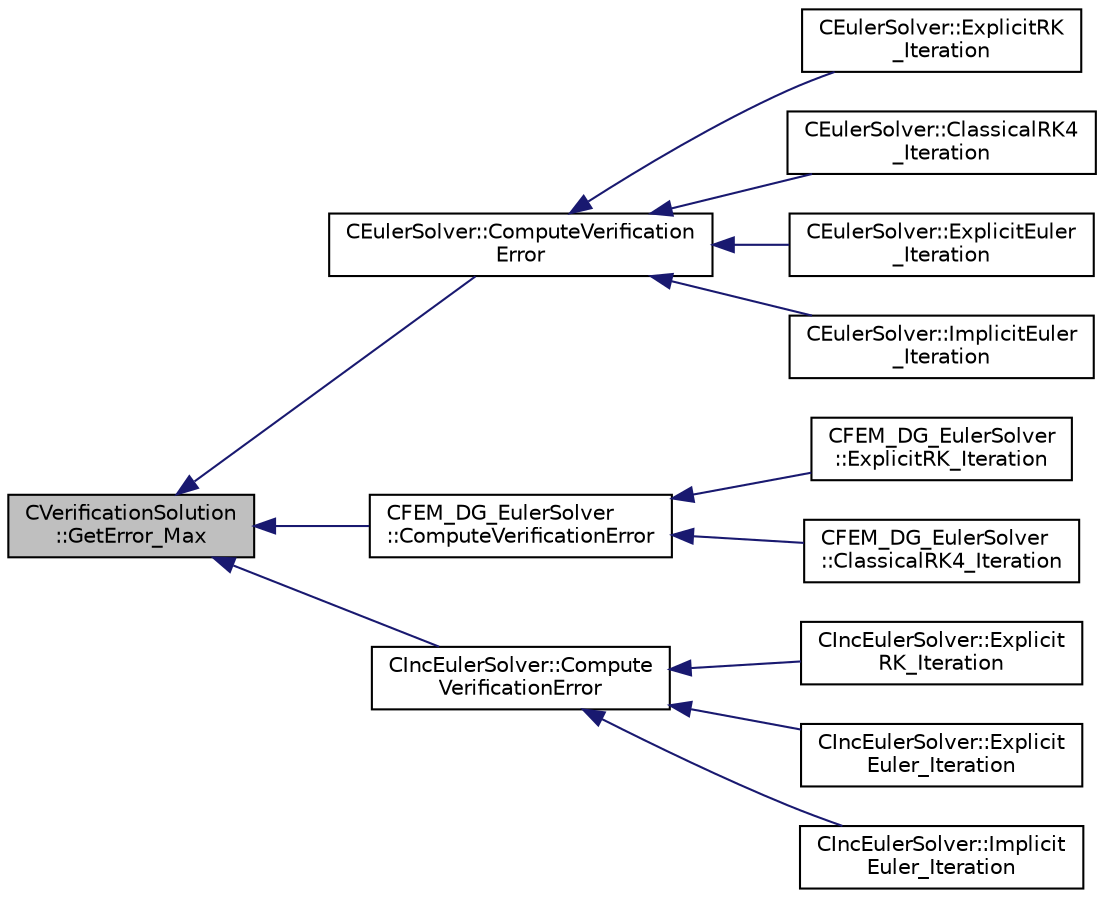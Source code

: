 digraph "CVerificationSolution::GetError_Max"
{
  edge [fontname="Helvetica",fontsize="10",labelfontname="Helvetica",labelfontsize="10"];
  node [fontname="Helvetica",fontsize="10",shape=record];
  rankdir="LR";
  Node65 [label="CVerificationSolution\l::GetError_Max",height=0.2,width=0.4,color="black", fillcolor="grey75", style="filled", fontcolor="black"];
  Node65 -> Node66 [dir="back",color="midnightblue",fontsize="10",style="solid",fontname="Helvetica"];
  Node66 [label="CEulerSolver::ComputeVerification\lError",height=0.2,width=0.4,color="black", fillcolor="white", style="filled",URL="$class_c_euler_solver.html#a37498604753b1606c70ff04dddb707b3",tooltip="Compute the global error measures (L2, Linf) for verification cases. "];
  Node66 -> Node67 [dir="back",color="midnightblue",fontsize="10",style="solid",fontname="Helvetica"];
  Node67 [label="CEulerSolver::ExplicitRK\l_Iteration",height=0.2,width=0.4,color="black", fillcolor="white", style="filled",URL="$class_c_euler_solver.html#ac3d1b3a1fee6613906b56a9698bfe680",tooltip="Update the solution using a Runge-Kutta scheme. "];
  Node66 -> Node68 [dir="back",color="midnightblue",fontsize="10",style="solid",fontname="Helvetica"];
  Node68 [label="CEulerSolver::ClassicalRK4\l_Iteration",height=0.2,width=0.4,color="black", fillcolor="white", style="filled",URL="$class_c_euler_solver.html#ad87a9109a645f0ea9e38336d2a6bf196",tooltip="Update the solution using the classical fourth-order Runge-Kutta scheme. "];
  Node66 -> Node69 [dir="back",color="midnightblue",fontsize="10",style="solid",fontname="Helvetica"];
  Node69 [label="CEulerSolver::ExplicitEuler\l_Iteration",height=0.2,width=0.4,color="black", fillcolor="white", style="filled",URL="$class_c_euler_solver.html#a1f798a3f88873d6d634b90f8816eccde",tooltip="Update the solution using the explicit Euler scheme. "];
  Node66 -> Node70 [dir="back",color="midnightblue",fontsize="10",style="solid",fontname="Helvetica"];
  Node70 [label="CEulerSolver::ImplicitEuler\l_Iteration",height=0.2,width=0.4,color="black", fillcolor="white", style="filled",URL="$class_c_euler_solver.html#a4e8277fc44dc97c8d73fbe3347204372",tooltip="Update the solution using an implicit Euler scheme. "];
  Node65 -> Node71 [dir="back",color="midnightblue",fontsize="10",style="solid",fontname="Helvetica"];
  Node71 [label="CFEM_DG_EulerSolver\l::ComputeVerificationError",height=0.2,width=0.4,color="black", fillcolor="white", style="filled",URL="$class_c_f_e_m___d_g___euler_solver.html#a2a94a8ade876c40822b65e81719d4331",tooltip="Compute the global error measures (L2, Linf) for verification cases. "];
  Node71 -> Node72 [dir="back",color="midnightblue",fontsize="10",style="solid",fontname="Helvetica"];
  Node72 [label="CFEM_DG_EulerSolver\l::ExplicitRK_Iteration",height=0.2,width=0.4,color="black", fillcolor="white", style="filled",URL="$class_c_f_e_m___d_g___euler_solver.html#a5f3702ec7e07a248211a10b94068af41",tooltip="Update the solution using a Runge-Kutta scheme. "];
  Node71 -> Node73 [dir="back",color="midnightblue",fontsize="10",style="solid",fontname="Helvetica"];
  Node73 [label="CFEM_DG_EulerSolver\l::ClassicalRK4_Iteration",height=0.2,width=0.4,color="black", fillcolor="white", style="filled",URL="$class_c_f_e_m___d_g___euler_solver.html#add195fe8af6532465c2b677c7a625b3e",tooltip="Update the solution using the classical fourth-order Runge-Kutta scheme. "];
  Node65 -> Node74 [dir="back",color="midnightblue",fontsize="10",style="solid",fontname="Helvetica"];
  Node74 [label="CIncEulerSolver::Compute\lVerificationError",height=0.2,width=0.4,color="black", fillcolor="white", style="filled",URL="$class_c_inc_euler_solver.html#abadd4cbdfd6257aedf667081237b232a",tooltip="Compute the global error measures (L2, Linf) for verification cases. "];
  Node74 -> Node75 [dir="back",color="midnightblue",fontsize="10",style="solid",fontname="Helvetica"];
  Node75 [label="CIncEulerSolver::Explicit\lRK_Iteration",height=0.2,width=0.4,color="black", fillcolor="white", style="filled",URL="$class_c_inc_euler_solver.html#a2f6c1370f17da44680c1ff1b6be6c9a1",tooltip="Update the solution using a Runge-Kutta scheme. "];
  Node74 -> Node76 [dir="back",color="midnightblue",fontsize="10",style="solid",fontname="Helvetica"];
  Node76 [label="CIncEulerSolver::Explicit\lEuler_Iteration",height=0.2,width=0.4,color="black", fillcolor="white", style="filled",URL="$class_c_inc_euler_solver.html#a66aac46e83451e30828ad808becb1f73",tooltip="Update the solution using the explicit Euler scheme. "];
  Node74 -> Node77 [dir="back",color="midnightblue",fontsize="10",style="solid",fontname="Helvetica"];
  Node77 [label="CIncEulerSolver::Implicit\lEuler_Iteration",height=0.2,width=0.4,color="black", fillcolor="white", style="filled",URL="$class_c_inc_euler_solver.html#ad84dd4225bb9d158c52b26e2f30f6fa7",tooltip="Update the solution using an implicit Euler scheme. "];
}

